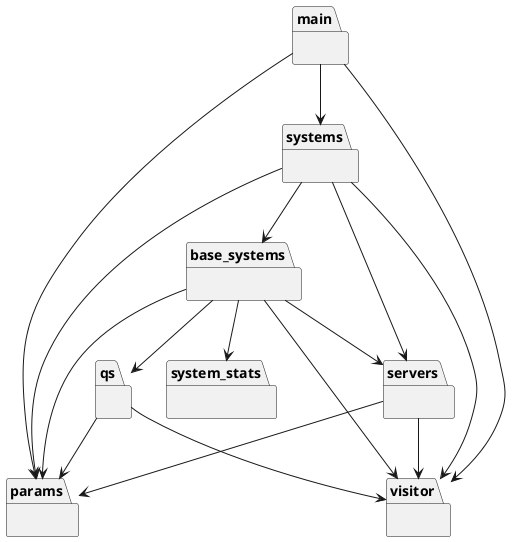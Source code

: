 @startuml packages
set namespaceSeparator none
package "base_systems" as base_systems {
}
package "main" as main {
}
package "params" as params {
}
package "qs" as qs {
}
package "servers" as servers {
}
package "system_stats" as system_stats {
}
package "systems" as systems {
}
package "visitor" as visitor {
}
base_systems --> params
base_systems --> qs
base_systems --> servers
base_systems --> system_stats
base_systems --> visitor
main --> params
main --> systems
main --> visitor
qs --> params
qs --> visitor
servers --> params
servers --> visitor
systems --> base_systems
systems --> params
systems --> servers
systems --> visitor
@enduml
